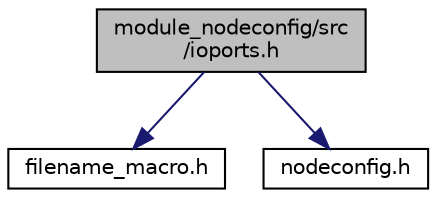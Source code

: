 digraph "module_nodeconfig/src/ioports.h"
{
 // INTERACTIVE_SVG=YES
  edge [fontname="Helvetica",fontsize="10",labelfontname="Helvetica",labelfontsize="10"];
  node [fontname="Helvetica",fontsize="10",shape=record];
  Node1 [label="module_nodeconfig/src\l/ioports.h",height=0.2,width=0.4,color="black", fillcolor="grey75", style="filled" fontcolor="black"];
  Node1 -> Node2 [color="midnightblue",fontsize="10",style="solid",fontname="Helvetica"];
  Node2 [label="filename_macro.h",height=0.2,width=0.4,color="black", fillcolor="white", style="filled",URL="$filename__macro_8h.html"];
  Node1 -> Node3 [color="midnightblue",fontsize="10",style="solid",fontname="Helvetica"];
  Node3 [label="nodeconfig.h",height=0.2,width=0.4,color="black", fillcolor="white", style="filled",URL="$nodeconfig_8h.html"];
}
